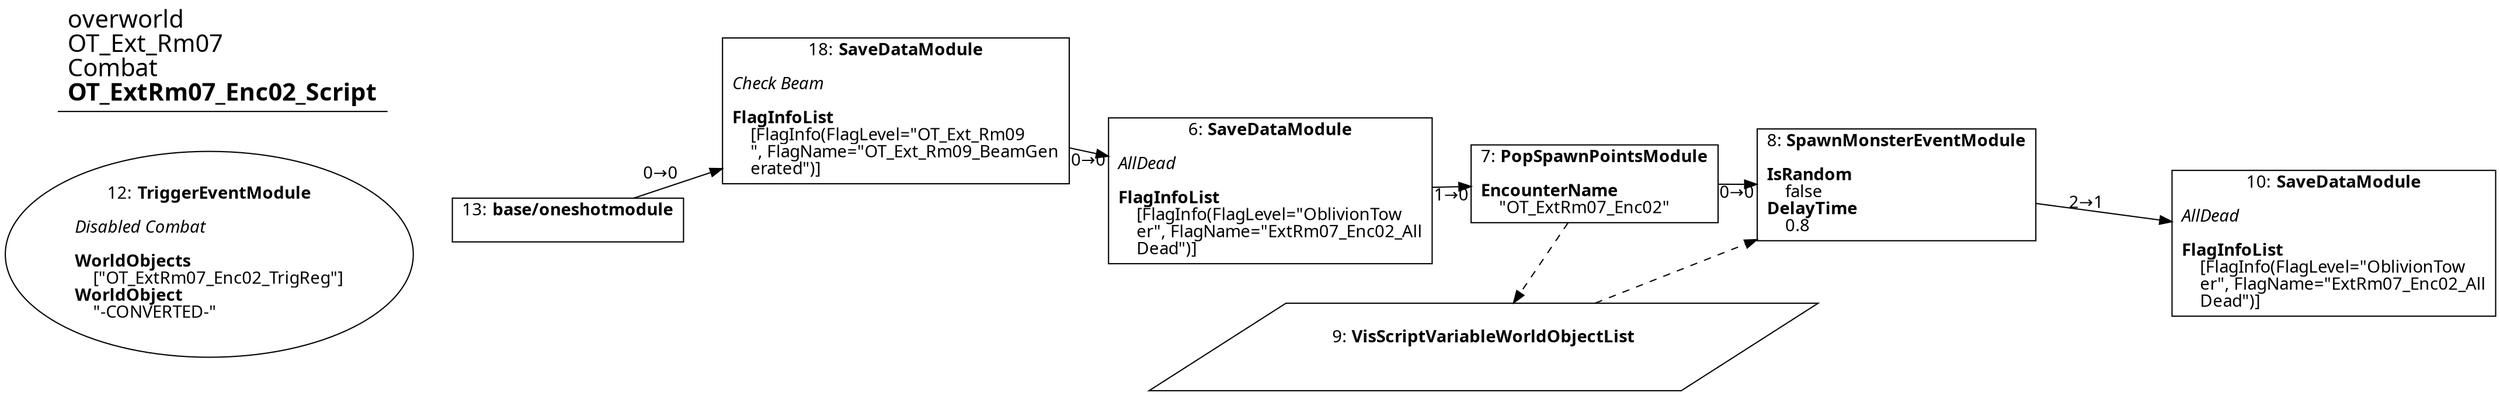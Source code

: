 digraph {
    layout = fdp;
    overlap = prism;
    sep = "+16";
    splines = spline;

    node [ shape = box ];

    graph [ fontname = "Segoe UI" ];
    node [ fontname = "Segoe UI" ];
    edge [ fontname = "Segoe UI" ];

    6 [ label = <6: <b>SaveDataModule</b><br/><br/><i>AllDead<br align="left"/></i><br align="left"/><b>FlagInfoList</b><br align="left"/>    [FlagInfo(FlagLevel=&quot;OblivionTow<br align="left"/>    er&quot;, FlagName=&quot;ExtRm07_Enc02_All<br align="left"/>    Dead&quot;)]<br align="left"/>> ];
    6 [ pos = "0.648,-0.18200001!" ];
    6 -> 7 [ label = "1→0" ];

    7 [ label = <7: <b>PopSpawnPointsModule</b><br/><br/><b>EncounterName</b><br align="left"/>    &quot;OT_ExtRm07_Enc02&quot;<br align="left"/>> ];
    7 [ pos = "0.855,-0.18200001!" ];
    7 -> 8 [ label = "0→0" ];
    7 -> 9 [ style = dashed ];

    8 [ label = <8: <b>SpawnMonsterEventModule</b><br/><br/><b>IsRandom</b><br align="left"/>    false<br align="left"/><b>DelayTime</b><br align="left"/>    0.8<br align="left"/>> ];
    8 [ pos = "1.1090001,-0.18200001!" ];
    8 -> 10 [ label = "2→1" ];
    9 -> 8 [ style = dashed ];

    9 [ label = <9: <b>VisScriptVariableWorldObjectList</b><br/><br/>> ];
    9 [ shape = parallelogram ]
    9 [ pos = "0.85600007,-0.321!" ];

    10 [ label = <10: <b>SaveDataModule</b><br/><br/><i>AllDead<br align="left"/></i><br align="left"/><b>FlagInfoList</b><br align="left"/>    [FlagInfo(FlagLevel=&quot;OblivionTow<br align="left"/>    er&quot;, FlagName=&quot;ExtRm07_Enc02_All<br align="left"/>    Dead&quot;)]<br align="left"/>> ];
    10 [ pos = "1.4660001,-0.23600002!" ];

    12 [ label = <12: <b>TriggerEventModule</b><br/><br/><i>Disabled Combat<br align="left"/></i><br align="left"/><b>WorldObjects</b><br align="left"/>    [&quot;OT_ExtRm07_Enc02_TrigReg&quot;]<br align="left"/><b>WorldObject</b><br align="left"/>    &quot;-CONVERTED-&quot;<br align="left"/>> ];
    12 [ shape = oval ]
    12 [ pos = "0.004,-0.18400002!" ];

    13 [ label = <13: <b>base/oneshotmodule</b><br/><br/>> ];
    13 [ pos = "0.23500001,-0.18400002!" ];
    13 -> 18 [ label = "0→0" ];

    18 [ label = <18: <b>SaveDataModule</b><br/><br/><i>Check Beam<br align="left"/></i><br align="left"/><b>FlagInfoList</b><br align="left"/>    [FlagInfo(FlagLevel=&quot;OT_Ext_Rm09<br align="left"/>    &quot;, FlagName=&quot;OT_Ext_Rm09_BeamGen<br align="left"/>    erated&quot;)]<br align="left"/>> ];
    18 [ pos = "0.41200003,-0.143!" ];
    18 -> 6 [ label = "0→0" ];

    title [ pos = "0.003,-0.142!" ];
    title [ shape = underline ];
    title [ label = <<font point-size="20">overworld<br align="left"/>OT_Ext_Rm07<br align="left"/>Combat<br align="left"/><b>OT_ExtRm07_Enc02_Script</b><br align="left"/></font>> ];
}
